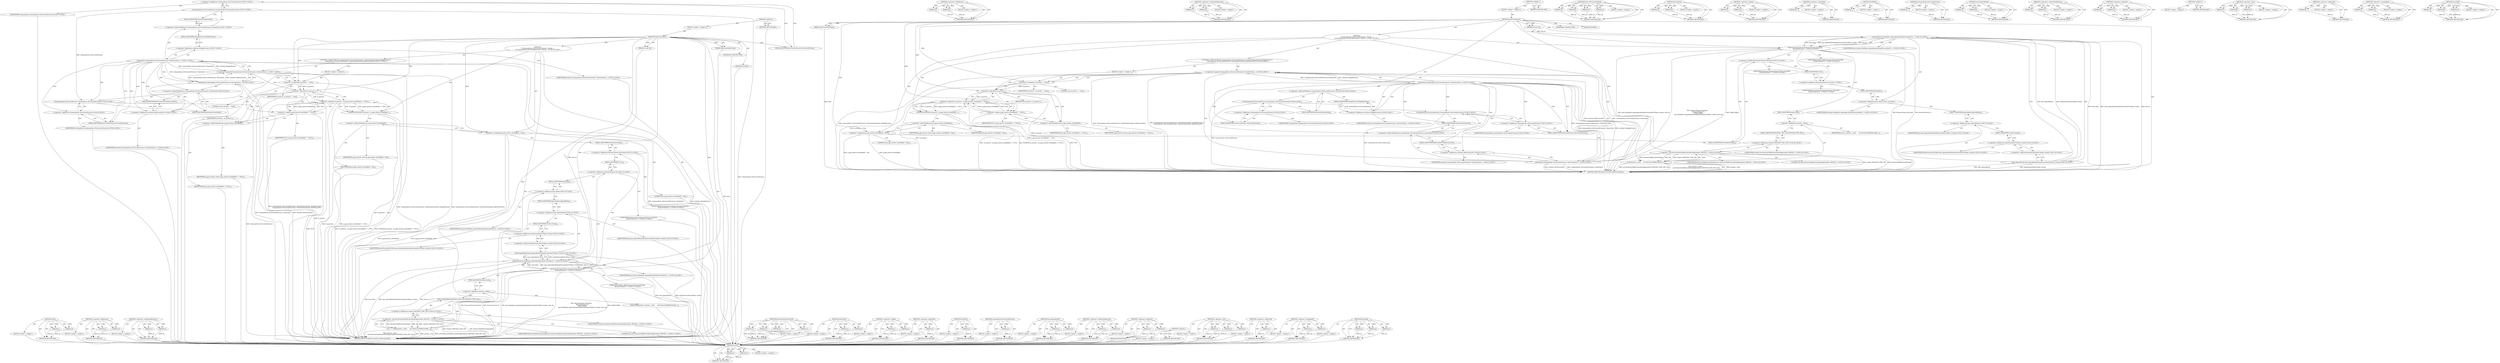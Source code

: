 digraph "base.Bind" {
vulnerable_181 [label=<(METHOD,reset)>];
vulnerable_182 [label=<(PARAM,p1)>];
vulnerable_183 [label=<(PARAM,p2)>];
vulnerable_184 [label=<(BLOCK,&lt;empty&gt;,&lt;empty&gt;)>];
vulnerable_185 [label=<(METHOD_RETURN,ANY)>];
vulnerable_131 [label=<(METHOD,&lt;operator&gt;.fieldAccess)>];
vulnerable_132 [label=<(PARAM,p1)>];
vulnerable_133 [label=<(PARAM,p2)>];
vulnerable_134 [label=<(BLOCK,&lt;empty&gt;,&lt;empty&gt;)>];
vulnerable_135 [label=<(METHOD_RETURN,ANY)>];
vulnerable_154 [label=<(METHOD,&lt;operator&gt;.indirectIndexAccess)>];
vulnerable_155 [label=<(PARAM,p1)>];
vulnerable_156 [label=<(PARAM,p2)>];
vulnerable_157 [label=<(BLOCK,&lt;empty&gt;,&lt;empty&gt;)>];
vulnerable_158 [label=<(METHOD_RETURN,ANY)>];
vulnerable_6 [label=<(METHOD,&lt;global&gt;)<SUB>1</SUB>>];
vulnerable_7 [label=<(BLOCK,&lt;empty&gt;,&lt;empty&gt;)<SUB>1</SUB>>];
vulnerable_8 [label=<(METHOD,GpuProcessHost)<SUB>1</SUB>>];
vulnerable_9 [label=<(PARAM,int host_id)<SUB>1</SUB>>];
vulnerable_10 [label=<(PARAM,GpuProcessKind kind)<SUB>1</SUB>>];
vulnerable_11 [label="<(BLOCK,{
  if (CommandLine::ForCurrentProcess()-&gt;HasSw...,{
  if (CommandLine::ForCurrentProcess()-&gt;HasSw...)<SUB>7</SUB>>"];
vulnerable_12 [label="<(CONTROL_STRUCTURE,IF,if (CommandLine::ForCurrentProcess()-&gt;HasSwitch(switches::kSingleProcess) ||
      CommandLine::ForCurrentProcess()-&gt;HasSwitch(switches::kInProcessGPU)))<SUB>8</SUB>>"];
vulnerable_13 [label="<(&lt;operator&gt;.logicalOr,CommandLine::ForCurrentProcess()-&gt;HasSwitch(swi...)<SUB>8</SUB>>"];
vulnerable_14 [label="<(HasSwitch,CommandLine::ForCurrentProcess()-&gt;HasSwitch(swi...)<SUB>8</SUB>>"];
vulnerable_15 [label="<(&lt;operator&gt;.indirectFieldAccess,CommandLine::ForCurrentProcess()-&gt;HasSwitch)<SUB>8</SUB>>"];
vulnerable_16 [label="<(CommandLine.ForCurrentProcess,CommandLine::ForCurrentProcess())<SUB>8</SUB>>"];
vulnerable_17 [label="<(&lt;operator&gt;.fieldAccess,CommandLine::ForCurrentProcess)<SUB>8</SUB>>"];
vulnerable_18 [label="<(IDENTIFIER,CommandLine,CommandLine::ForCurrentProcess())<SUB>8</SUB>>"];
vulnerable_19 [label=<(FIELD_IDENTIFIER,ForCurrentProcess,ForCurrentProcess)<SUB>8</SUB>>];
vulnerable_20 [label=<(FIELD_IDENTIFIER,HasSwitch,HasSwitch)<SUB>8</SUB>>];
vulnerable_21 [label="<(&lt;operator&gt;.fieldAccess,switches::kSingleProcess)<SUB>8</SUB>>"];
vulnerable_22 [label="<(IDENTIFIER,switches,CommandLine::ForCurrentProcess()-&gt;HasSwitch(swi...)<SUB>8</SUB>>"];
vulnerable_23 [label=<(FIELD_IDENTIFIER,kSingleProcess,kSingleProcess)<SUB>8</SUB>>];
vulnerable_24 [label="<(HasSwitch,CommandLine::ForCurrentProcess()-&gt;HasSwitch(swi...)<SUB>9</SUB>>"];
vulnerable_25 [label="<(&lt;operator&gt;.indirectFieldAccess,CommandLine::ForCurrentProcess()-&gt;HasSwitch)<SUB>9</SUB>>"];
vulnerable_26 [label="<(CommandLine.ForCurrentProcess,CommandLine::ForCurrentProcess())<SUB>9</SUB>>"];
vulnerable_27 [label="<(&lt;operator&gt;.fieldAccess,CommandLine::ForCurrentProcess)<SUB>9</SUB>>"];
vulnerable_28 [label="<(IDENTIFIER,CommandLine,CommandLine::ForCurrentProcess())<SUB>9</SUB>>"];
vulnerable_29 [label=<(FIELD_IDENTIFIER,ForCurrentProcess,ForCurrentProcess)<SUB>9</SUB>>];
vulnerable_30 [label=<(FIELD_IDENTIFIER,HasSwitch,HasSwitch)<SUB>9</SUB>>];
vulnerable_31 [label="<(&lt;operator&gt;.fieldAccess,switches::kInProcessGPU)<SUB>9</SUB>>"];
vulnerable_32 [label="<(IDENTIFIER,switches,CommandLine::ForCurrentProcess()-&gt;HasSwitch(swi...)<SUB>9</SUB>>"];
vulnerable_33 [label=<(FIELD_IDENTIFIER,kInProcessGPU,kInProcessGPU)<SUB>9</SUB>>];
vulnerable_34 [label=<(BLOCK,&lt;empty&gt;,&lt;empty&gt;)<SUB>10</SUB>>];
vulnerable_35 [label=<(&lt;operator&gt;.assignment,in_process_ = true)<SUB>10</SUB>>];
vulnerable_36 [label=<(IDENTIFIER,in_process_,in_process_ = true)<SUB>10</SUB>>];
vulnerable_37 [label=<(LITERAL,true,in_process_ = true)<SUB>10</SUB>>];
vulnerable_38 [label=<(DCHECK,DCHECK(!in_process_ || g_gpu_process_hosts[kind...)<SUB>12</SUB>>];
vulnerable_39 [label=<(&lt;operator&gt;.logicalOr,!in_process_ || g_gpu_process_hosts[kind] == NULL)<SUB>12</SUB>>];
vulnerable_40 [label=<(&lt;operator&gt;.logicalNot,!in_process_)<SUB>12</SUB>>];
vulnerable_41 [label=<(IDENTIFIER,in_process_,!in_process_)<SUB>12</SUB>>];
vulnerable_42 [label=<(&lt;operator&gt;.equals,g_gpu_process_hosts[kind] == NULL)<SUB>12</SUB>>];
vulnerable_43 [label=<(&lt;operator&gt;.indirectIndexAccess,g_gpu_process_hosts[kind])<SUB>12</SUB>>];
vulnerable_44 [label=<(IDENTIFIER,g_gpu_process_hosts,g_gpu_process_hosts[kind] == NULL)<SUB>12</SUB>>];
vulnerable_45 [label=<(IDENTIFIER,kind,g_gpu_process_hosts[kind] == NULL)<SUB>12</SUB>>];
vulnerable_46 [label=<(IDENTIFIER,NULL,g_gpu_process_hosts[kind] == NULL)<SUB>12</SUB>>];
vulnerable_47 [label=<(&lt;operator&gt;.assignment,g_gpu_process_hosts[kind] = this)<SUB>14</SUB>>];
vulnerable_48 [label=<(&lt;operator&gt;.indirectIndexAccess,g_gpu_process_hosts[kind])<SUB>14</SUB>>];
vulnerable_49 [label=<(IDENTIFIER,g_gpu_process_hosts,g_gpu_process_hosts[kind] = this)<SUB>14</SUB>>];
vulnerable_50 [label=<(IDENTIFIER,kind,g_gpu_process_hosts[kind] = this)<SUB>14</SUB>>];
vulnerable_51 [label=<(LITERAL,this,g_gpu_process_hosts[kind] = this)<SUB>14</SUB>>];
vulnerable_52 [label="<(BrowserThread.PostTask,BrowserThread::PostTask(
      BrowserThread::U...)<SUB>16</SUB>>"];
vulnerable_53 [label="<(&lt;operator&gt;.fieldAccess,BrowserThread::PostTask)<SUB>16</SUB>>"];
vulnerable_54 [label="<(IDENTIFIER,BrowserThread,BrowserThread::PostTask(
      BrowserThread::U...)<SUB>16</SUB>>"];
vulnerable_55 [label=<(FIELD_IDENTIFIER,PostTask,PostTask)<SUB>16</SUB>>];
vulnerable_56 [label="<(&lt;operator&gt;.fieldAccess,BrowserThread::UI)<SUB>17</SUB>>"];
vulnerable_57 [label="<(IDENTIFIER,BrowserThread,BrowserThread::PostTask(
      BrowserThread::U...)<SUB>17</SUB>>"];
vulnerable_58 [label=<(FIELD_IDENTIFIER,UI,UI)<SUB>17</SUB>>];
vulnerable_59 [label="<(IDENTIFIER,FROM_HERE,BrowserThread::PostTask(
      BrowserThread::U...)<SUB>18</SUB>>"];
vulnerable_60 [label="<(base.Bind,base::Bind(base::IgnoreResult(&amp;GpuProcessHostUI...)<SUB>19</SUB>>"];
vulnerable_61 [label="<(&lt;operator&gt;.fieldAccess,base::Bind)<SUB>19</SUB>>"];
vulnerable_62 [label="<(IDENTIFIER,base,base::Bind(base::IgnoreResult(&amp;GpuProcessHostUI...)<SUB>19</SUB>>"];
vulnerable_63 [label=<(FIELD_IDENTIFIER,Bind,Bind)<SUB>19</SUB>>];
vulnerable_64 [label="<(base.IgnoreResult,base::IgnoreResult(&amp;GpuProcessHostUIShim::Create))<SUB>19</SUB>>"];
vulnerable_65 [label="<(&lt;operator&gt;.fieldAccess,base::IgnoreResult)<SUB>19</SUB>>"];
vulnerable_66 [label="<(IDENTIFIER,base,base::IgnoreResult(&amp;GpuProcessHostUIShim::Create))<SUB>19</SUB>>"];
vulnerable_67 [label=<(FIELD_IDENTIFIER,IgnoreResult,IgnoreResult)<SUB>19</SUB>>];
vulnerable_68 [label="<(&lt;operator&gt;.addressOf,&amp;GpuProcessHostUIShim::Create)<SUB>19</SUB>>"];
vulnerable_69 [label="<(&lt;operator&gt;.fieldAccess,GpuProcessHostUIShim::Create)<SUB>19</SUB>>"];
vulnerable_70 [label="<(IDENTIFIER,GpuProcessHostUIShim,base::IgnoreResult(&amp;GpuProcessHostUIShim::Create))<SUB>19</SUB>>"];
vulnerable_71 [label=<(FIELD_IDENTIFIER,Create,Create)<SUB>19</SUB>>];
vulnerable_72 [label="<(IDENTIFIER,host_id,base::Bind(base::IgnoreResult(&amp;GpuProcessHostUI...)<SUB>19</SUB>>"];
vulnerable_73 [label=<(reset,process_.reset(
      new BrowserChildProcessHo...)<SUB>21</SUB>>];
vulnerable_74 [label=<(&lt;operator&gt;.fieldAccess,process_.reset)<SUB>21</SUB>>];
vulnerable_75 [label=<(IDENTIFIER,process_,process_.reset(
      new BrowserChildProcessHo...)<SUB>21</SUB>>];
vulnerable_76 [label=<(FIELD_IDENTIFIER,reset,reset)<SUB>21</SUB>>];
vulnerable_77 [label="<(&lt;operator&gt;.new,new BrowserChildProcessHostImpl(content::PROCES...)<SUB>22</SUB>>"];
vulnerable_78 [label="<(IDENTIFIER,BrowserChildProcessHostImpl,new BrowserChildProcessHostImpl(content::PROCES...)<SUB>22</SUB>>"];
vulnerable_79 [label="<(&lt;operator&gt;.fieldAccess,content::PROCESS_TYPE_GPU)<SUB>22</SUB>>"];
vulnerable_80 [label="<(IDENTIFIER,content,new BrowserChildProcessHostImpl(content::PROCES...)<SUB>22</SUB>>"];
vulnerable_81 [label=<(FIELD_IDENTIFIER,PROCESS_TYPE_GPU,PROCESS_TYPE_GPU)<SUB>22</SUB>>];
vulnerable_82 [label="<(LITERAL,this,new BrowserChildProcessHostImpl(content::PROCES...)<SUB>22</SUB>>"];
vulnerable_83 [label=<(MODIFIER,CONSTRUCTOR)>];
vulnerable_84 [label=<(MODIFIER,PUBLIC)>];
vulnerable_85 [label=<(METHOD_RETURN,GpuProcessHost.GpuProcessHost)<SUB>1</SUB>>];
vulnerable_87 [label=<(METHOD_RETURN,ANY)<SUB>1</SUB>>];
vulnerable_159 [label=<(METHOD,BrowserThread.PostTask)>];
vulnerable_160 [label=<(PARAM,p1)>];
vulnerable_161 [label=<(PARAM,p2)>];
vulnerable_162 [label=<(PARAM,p3)>];
vulnerable_163 [label=<(PARAM,p4)>];
vulnerable_164 [label=<(BLOCK,&lt;empty&gt;,&lt;empty&gt;)>];
vulnerable_165 [label=<(METHOD_RETURN,ANY)>];
vulnerable_117 [label=<(METHOD,HasSwitch)>];
vulnerable_118 [label=<(PARAM,p1)>];
vulnerable_119 [label=<(PARAM,p2)>];
vulnerable_120 [label=<(BLOCK,&lt;empty&gt;,&lt;empty&gt;)>];
vulnerable_121 [label=<(METHOD_RETURN,ANY)>];
vulnerable_149 [label=<(METHOD,&lt;operator&gt;.equals)>];
vulnerable_150 [label=<(PARAM,p1)>];
vulnerable_151 [label=<(PARAM,p2)>];
vulnerable_152 [label=<(BLOCK,&lt;empty&gt;,&lt;empty&gt;)>];
vulnerable_153 [label=<(METHOD_RETURN,ANY)>];
vulnerable_145 [label=<(METHOD,&lt;operator&gt;.logicalNot)>];
vulnerable_146 [label=<(PARAM,p1)>];
vulnerable_147 [label=<(BLOCK,&lt;empty&gt;,&lt;empty&gt;)>];
vulnerable_148 [label=<(METHOD_RETURN,ANY)>];
vulnerable_141 [label=<(METHOD,DCHECK)>];
vulnerable_142 [label=<(PARAM,p1)>];
vulnerable_143 [label=<(BLOCK,&lt;empty&gt;,&lt;empty&gt;)>];
vulnerable_144 [label=<(METHOD_RETURN,ANY)>];
vulnerable_127 [label=<(METHOD,CommandLine.ForCurrentProcess)>];
vulnerable_128 [label=<(PARAM,p1)>];
vulnerable_129 [label=<(BLOCK,&lt;empty&gt;,&lt;empty&gt;)>];
vulnerable_130 [label=<(METHOD_RETURN,ANY)>];
vulnerable_172 [label=<(METHOD,base.IgnoreResult)>];
vulnerable_173 [label=<(PARAM,p1)>];
vulnerable_174 [label=<(PARAM,p2)>];
vulnerable_175 [label=<(BLOCK,&lt;empty&gt;,&lt;empty&gt;)>];
vulnerable_176 [label=<(METHOD_RETURN,ANY)>];
vulnerable_122 [label=<(METHOD,&lt;operator&gt;.indirectFieldAccess)>];
vulnerable_123 [label=<(PARAM,p1)>];
vulnerable_124 [label=<(PARAM,p2)>];
vulnerable_125 [label=<(BLOCK,&lt;empty&gt;,&lt;empty&gt;)>];
vulnerable_126 [label=<(METHOD_RETURN,ANY)>];
vulnerable_112 [label=<(METHOD,&lt;operator&gt;.logicalOr)>];
vulnerable_113 [label=<(PARAM,p1)>];
vulnerable_114 [label=<(PARAM,p2)>];
vulnerable_115 [label=<(BLOCK,&lt;empty&gt;,&lt;empty&gt;)>];
vulnerable_116 [label=<(METHOD_RETURN,ANY)>];
vulnerable_106 [label=<(METHOD,&lt;global&gt;)<SUB>1</SUB>>];
vulnerable_107 [label=<(BLOCK,&lt;empty&gt;,&lt;empty&gt;)>];
vulnerable_108 [label=<(METHOD_RETURN,ANY)>];
vulnerable_186 [label=<(METHOD,&lt;operator&gt;.new)>];
vulnerable_187 [label=<(PARAM,p1)>];
vulnerable_188 [label=<(PARAM,p2)>];
vulnerable_189 [label=<(PARAM,p3)>];
vulnerable_190 [label=<(BLOCK,&lt;empty&gt;,&lt;empty&gt;)>];
vulnerable_191 [label=<(METHOD_RETURN,ANY)>];
vulnerable_177 [label=<(METHOD,&lt;operator&gt;.addressOf)>];
vulnerable_178 [label=<(PARAM,p1)>];
vulnerable_179 [label=<(BLOCK,&lt;empty&gt;,&lt;empty&gt;)>];
vulnerable_180 [label=<(METHOD_RETURN,ANY)>];
vulnerable_136 [label=<(METHOD,&lt;operator&gt;.assignment)>];
vulnerable_137 [label=<(PARAM,p1)>];
vulnerable_138 [label=<(PARAM,p2)>];
vulnerable_139 [label=<(BLOCK,&lt;empty&gt;,&lt;empty&gt;)>];
vulnerable_140 [label=<(METHOD_RETURN,ANY)>];
vulnerable_166 [label=<(METHOD,base.Bind)>];
vulnerable_167 [label=<(PARAM,p1)>];
vulnerable_168 [label=<(PARAM,p2)>];
vulnerable_169 [label=<(PARAM,p3)>];
vulnerable_170 [label=<(BLOCK,&lt;empty&gt;,&lt;empty&gt;)>];
vulnerable_171 [label=<(METHOD_RETURN,ANY)>];
fixed_181 [label=<(METHOD,reset)>];
fixed_182 [label=<(PARAM,p1)>];
fixed_183 [label=<(PARAM,p2)>];
fixed_184 [label=<(BLOCK,&lt;empty&gt;,&lt;empty&gt;)>];
fixed_185 [label=<(METHOD_RETURN,ANY)>];
fixed_131 [label=<(METHOD,&lt;operator&gt;.fieldAccess)>];
fixed_132 [label=<(PARAM,p1)>];
fixed_133 [label=<(PARAM,p2)>];
fixed_134 [label=<(BLOCK,&lt;empty&gt;,&lt;empty&gt;)>];
fixed_135 [label=<(METHOD_RETURN,ANY)>];
fixed_154 [label=<(METHOD,&lt;operator&gt;.indirectIndexAccess)>];
fixed_155 [label=<(PARAM,p1)>];
fixed_156 [label=<(PARAM,p2)>];
fixed_157 [label=<(BLOCK,&lt;empty&gt;,&lt;empty&gt;)>];
fixed_158 [label=<(METHOD_RETURN,ANY)>];
fixed_6 [label=<(METHOD,&lt;global&gt;)<SUB>1</SUB>>];
fixed_7 [label=<(BLOCK,&lt;empty&gt;,&lt;empty&gt;)<SUB>1</SUB>>];
fixed_8 [label=<(METHOD,GpuProcessHost)<SUB>1</SUB>>];
fixed_9 [label=<(PARAM,int host_id)<SUB>1</SUB>>];
fixed_10 [label=<(PARAM,GpuProcessKind kind)<SUB>1</SUB>>];
fixed_11 [label="<(BLOCK,{
  if (CommandLine::ForCurrentProcess()-&gt;HasSw...,{
  if (CommandLine::ForCurrentProcess()-&gt;HasSw...)<SUB>6</SUB>>"];
fixed_12 [label="<(CONTROL_STRUCTURE,IF,if (CommandLine::ForCurrentProcess()-&gt;HasSwitch(switches::kSingleProcess) ||
      CommandLine::ForCurrentProcess()-&gt;HasSwitch(switches::kInProcessGPU)))<SUB>7</SUB>>"];
fixed_13 [label="<(&lt;operator&gt;.logicalOr,CommandLine::ForCurrentProcess()-&gt;HasSwitch(swi...)<SUB>7</SUB>>"];
fixed_14 [label="<(HasSwitch,CommandLine::ForCurrentProcess()-&gt;HasSwitch(swi...)<SUB>7</SUB>>"];
fixed_15 [label="<(&lt;operator&gt;.indirectFieldAccess,CommandLine::ForCurrentProcess()-&gt;HasSwitch)<SUB>7</SUB>>"];
fixed_16 [label="<(CommandLine.ForCurrentProcess,CommandLine::ForCurrentProcess())<SUB>7</SUB>>"];
fixed_17 [label="<(&lt;operator&gt;.fieldAccess,CommandLine::ForCurrentProcess)<SUB>7</SUB>>"];
fixed_18 [label="<(IDENTIFIER,CommandLine,CommandLine::ForCurrentProcess())<SUB>7</SUB>>"];
fixed_19 [label=<(FIELD_IDENTIFIER,ForCurrentProcess,ForCurrentProcess)<SUB>7</SUB>>];
fixed_20 [label=<(FIELD_IDENTIFIER,HasSwitch,HasSwitch)<SUB>7</SUB>>];
fixed_21 [label="<(&lt;operator&gt;.fieldAccess,switches::kSingleProcess)<SUB>7</SUB>>"];
fixed_22 [label="<(IDENTIFIER,switches,CommandLine::ForCurrentProcess()-&gt;HasSwitch(swi...)<SUB>7</SUB>>"];
fixed_23 [label=<(FIELD_IDENTIFIER,kSingleProcess,kSingleProcess)<SUB>7</SUB>>];
fixed_24 [label="<(HasSwitch,CommandLine::ForCurrentProcess()-&gt;HasSwitch(swi...)<SUB>8</SUB>>"];
fixed_25 [label="<(&lt;operator&gt;.indirectFieldAccess,CommandLine::ForCurrentProcess()-&gt;HasSwitch)<SUB>8</SUB>>"];
fixed_26 [label="<(CommandLine.ForCurrentProcess,CommandLine::ForCurrentProcess())<SUB>8</SUB>>"];
fixed_27 [label="<(&lt;operator&gt;.fieldAccess,CommandLine::ForCurrentProcess)<SUB>8</SUB>>"];
fixed_28 [label="<(IDENTIFIER,CommandLine,CommandLine::ForCurrentProcess())<SUB>8</SUB>>"];
fixed_29 [label=<(FIELD_IDENTIFIER,ForCurrentProcess,ForCurrentProcess)<SUB>8</SUB>>];
fixed_30 [label=<(FIELD_IDENTIFIER,HasSwitch,HasSwitch)<SUB>8</SUB>>];
fixed_31 [label="<(&lt;operator&gt;.fieldAccess,switches::kInProcessGPU)<SUB>8</SUB>>"];
fixed_32 [label="<(IDENTIFIER,switches,CommandLine::ForCurrentProcess()-&gt;HasSwitch(swi...)<SUB>8</SUB>>"];
fixed_33 [label=<(FIELD_IDENTIFIER,kInProcessGPU,kInProcessGPU)<SUB>8</SUB>>];
fixed_34 [label=<(BLOCK,&lt;empty&gt;,&lt;empty&gt;)<SUB>9</SUB>>];
fixed_35 [label=<(&lt;operator&gt;.assignment,in_process_ = true)<SUB>9</SUB>>];
fixed_36 [label=<(IDENTIFIER,in_process_,in_process_ = true)<SUB>9</SUB>>];
fixed_37 [label=<(LITERAL,true,in_process_ = true)<SUB>9</SUB>>];
fixed_38 [label=<(DCHECK,DCHECK(!in_process_ || g_gpu_process_hosts[kind...)<SUB>11</SUB>>];
fixed_39 [label=<(&lt;operator&gt;.logicalOr,!in_process_ || g_gpu_process_hosts[kind] == NULL)<SUB>11</SUB>>];
fixed_40 [label=<(&lt;operator&gt;.logicalNot,!in_process_)<SUB>11</SUB>>];
fixed_41 [label=<(IDENTIFIER,in_process_,!in_process_)<SUB>11</SUB>>];
fixed_42 [label=<(&lt;operator&gt;.equals,g_gpu_process_hosts[kind] == NULL)<SUB>11</SUB>>];
fixed_43 [label=<(&lt;operator&gt;.indirectIndexAccess,g_gpu_process_hosts[kind])<SUB>11</SUB>>];
fixed_44 [label=<(IDENTIFIER,g_gpu_process_hosts,g_gpu_process_hosts[kind] == NULL)<SUB>11</SUB>>];
fixed_45 [label=<(IDENTIFIER,kind,g_gpu_process_hosts[kind] == NULL)<SUB>11</SUB>>];
fixed_46 [label=<(IDENTIFIER,NULL,g_gpu_process_hosts[kind] == NULL)<SUB>11</SUB>>];
fixed_47 [label=<(&lt;operator&gt;.assignment,g_gpu_process_hosts[kind] = this)<SUB>13</SUB>>];
fixed_48 [label=<(&lt;operator&gt;.indirectIndexAccess,g_gpu_process_hosts[kind])<SUB>13</SUB>>];
fixed_49 [label=<(IDENTIFIER,g_gpu_process_hosts,g_gpu_process_hosts[kind] = this)<SUB>13</SUB>>];
fixed_50 [label=<(IDENTIFIER,kind,g_gpu_process_hosts[kind] = this)<SUB>13</SUB>>];
fixed_51 [label=<(LITERAL,this,g_gpu_process_hosts[kind] = this)<SUB>13</SUB>>];
fixed_52 [label="<(BrowserThread.PostTask,BrowserThread::PostTask(
      BrowserThread::U...)<SUB>15</SUB>>"];
fixed_53 [label="<(&lt;operator&gt;.fieldAccess,BrowserThread::PostTask)<SUB>15</SUB>>"];
fixed_54 [label="<(IDENTIFIER,BrowserThread,BrowserThread::PostTask(
      BrowserThread::U...)<SUB>15</SUB>>"];
fixed_55 [label=<(FIELD_IDENTIFIER,PostTask,PostTask)<SUB>15</SUB>>];
fixed_56 [label="<(&lt;operator&gt;.fieldAccess,BrowserThread::UI)<SUB>16</SUB>>"];
fixed_57 [label="<(IDENTIFIER,BrowserThread,BrowserThread::PostTask(
      BrowserThread::U...)<SUB>16</SUB>>"];
fixed_58 [label=<(FIELD_IDENTIFIER,UI,UI)<SUB>16</SUB>>];
fixed_59 [label="<(IDENTIFIER,FROM_HERE,BrowserThread::PostTask(
      BrowserThread::U...)<SUB>17</SUB>>"];
fixed_60 [label="<(base.Bind,base::Bind(base::IgnoreResult(&amp;GpuProcessHostUI...)<SUB>18</SUB>>"];
fixed_61 [label="<(&lt;operator&gt;.fieldAccess,base::Bind)<SUB>18</SUB>>"];
fixed_62 [label="<(IDENTIFIER,base,base::Bind(base::IgnoreResult(&amp;GpuProcessHostUI...)<SUB>18</SUB>>"];
fixed_63 [label=<(FIELD_IDENTIFIER,Bind,Bind)<SUB>18</SUB>>];
fixed_64 [label="<(base.IgnoreResult,base::IgnoreResult(&amp;GpuProcessHostUIShim::Create))<SUB>18</SUB>>"];
fixed_65 [label="<(&lt;operator&gt;.fieldAccess,base::IgnoreResult)<SUB>18</SUB>>"];
fixed_66 [label="<(IDENTIFIER,base,base::IgnoreResult(&amp;GpuProcessHostUIShim::Create))<SUB>18</SUB>>"];
fixed_67 [label=<(FIELD_IDENTIFIER,IgnoreResult,IgnoreResult)<SUB>18</SUB>>];
fixed_68 [label="<(&lt;operator&gt;.addressOf,&amp;GpuProcessHostUIShim::Create)<SUB>18</SUB>>"];
fixed_69 [label="<(&lt;operator&gt;.fieldAccess,GpuProcessHostUIShim::Create)<SUB>18</SUB>>"];
fixed_70 [label="<(IDENTIFIER,GpuProcessHostUIShim,base::IgnoreResult(&amp;GpuProcessHostUIShim::Create))<SUB>18</SUB>>"];
fixed_71 [label=<(FIELD_IDENTIFIER,Create,Create)<SUB>18</SUB>>];
fixed_72 [label="<(IDENTIFIER,host_id,base::Bind(base::IgnoreResult(&amp;GpuProcessHostUI...)<SUB>18</SUB>>"];
fixed_73 [label=<(reset,process_.reset(
      new BrowserChildProcessHo...)<SUB>20</SUB>>];
fixed_74 [label=<(&lt;operator&gt;.fieldAccess,process_.reset)<SUB>20</SUB>>];
fixed_75 [label=<(IDENTIFIER,process_,process_.reset(
      new BrowserChildProcessHo...)<SUB>20</SUB>>];
fixed_76 [label=<(FIELD_IDENTIFIER,reset,reset)<SUB>20</SUB>>];
fixed_77 [label="<(&lt;operator&gt;.new,new BrowserChildProcessHostImpl(content::PROCES...)<SUB>21</SUB>>"];
fixed_78 [label="<(IDENTIFIER,BrowserChildProcessHostImpl,new BrowserChildProcessHostImpl(content::PROCES...)<SUB>21</SUB>>"];
fixed_79 [label="<(&lt;operator&gt;.fieldAccess,content::PROCESS_TYPE_GPU)<SUB>21</SUB>>"];
fixed_80 [label="<(IDENTIFIER,content,new BrowserChildProcessHostImpl(content::PROCES...)<SUB>21</SUB>>"];
fixed_81 [label=<(FIELD_IDENTIFIER,PROCESS_TYPE_GPU,PROCESS_TYPE_GPU)<SUB>21</SUB>>];
fixed_82 [label="<(LITERAL,this,new BrowserChildProcessHostImpl(content::PROCES...)<SUB>21</SUB>>"];
fixed_83 [label=<(MODIFIER,CONSTRUCTOR)>];
fixed_84 [label=<(MODIFIER,PUBLIC)>];
fixed_85 [label=<(METHOD_RETURN,GpuProcessHost.GpuProcessHost)<SUB>1</SUB>>];
fixed_87 [label=<(METHOD_RETURN,ANY)<SUB>1</SUB>>];
fixed_159 [label=<(METHOD,BrowserThread.PostTask)>];
fixed_160 [label=<(PARAM,p1)>];
fixed_161 [label=<(PARAM,p2)>];
fixed_162 [label=<(PARAM,p3)>];
fixed_163 [label=<(PARAM,p4)>];
fixed_164 [label=<(BLOCK,&lt;empty&gt;,&lt;empty&gt;)>];
fixed_165 [label=<(METHOD_RETURN,ANY)>];
fixed_117 [label=<(METHOD,HasSwitch)>];
fixed_118 [label=<(PARAM,p1)>];
fixed_119 [label=<(PARAM,p2)>];
fixed_120 [label=<(BLOCK,&lt;empty&gt;,&lt;empty&gt;)>];
fixed_121 [label=<(METHOD_RETURN,ANY)>];
fixed_149 [label=<(METHOD,&lt;operator&gt;.equals)>];
fixed_150 [label=<(PARAM,p1)>];
fixed_151 [label=<(PARAM,p2)>];
fixed_152 [label=<(BLOCK,&lt;empty&gt;,&lt;empty&gt;)>];
fixed_153 [label=<(METHOD_RETURN,ANY)>];
fixed_145 [label=<(METHOD,&lt;operator&gt;.logicalNot)>];
fixed_146 [label=<(PARAM,p1)>];
fixed_147 [label=<(BLOCK,&lt;empty&gt;,&lt;empty&gt;)>];
fixed_148 [label=<(METHOD_RETURN,ANY)>];
fixed_141 [label=<(METHOD,DCHECK)>];
fixed_142 [label=<(PARAM,p1)>];
fixed_143 [label=<(BLOCK,&lt;empty&gt;,&lt;empty&gt;)>];
fixed_144 [label=<(METHOD_RETURN,ANY)>];
fixed_127 [label=<(METHOD,CommandLine.ForCurrentProcess)>];
fixed_128 [label=<(PARAM,p1)>];
fixed_129 [label=<(BLOCK,&lt;empty&gt;,&lt;empty&gt;)>];
fixed_130 [label=<(METHOD_RETURN,ANY)>];
fixed_172 [label=<(METHOD,base.IgnoreResult)>];
fixed_173 [label=<(PARAM,p1)>];
fixed_174 [label=<(PARAM,p2)>];
fixed_175 [label=<(BLOCK,&lt;empty&gt;,&lt;empty&gt;)>];
fixed_176 [label=<(METHOD_RETURN,ANY)>];
fixed_122 [label=<(METHOD,&lt;operator&gt;.indirectFieldAccess)>];
fixed_123 [label=<(PARAM,p1)>];
fixed_124 [label=<(PARAM,p2)>];
fixed_125 [label=<(BLOCK,&lt;empty&gt;,&lt;empty&gt;)>];
fixed_126 [label=<(METHOD_RETURN,ANY)>];
fixed_112 [label=<(METHOD,&lt;operator&gt;.logicalOr)>];
fixed_113 [label=<(PARAM,p1)>];
fixed_114 [label=<(PARAM,p2)>];
fixed_115 [label=<(BLOCK,&lt;empty&gt;,&lt;empty&gt;)>];
fixed_116 [label=<(METHOD_RETURN,ANY)>];
fixed_106 [label=<(METHOD,&lt;global&gt;)<SUB>1</SUB>>];
fixed_107 [label=<(BLOCK,&lt;empty&gt;,&lt;empty&gt;)>];
fixed_108 [label=<(METHOD_RETURN,ANY)>];
fixed_186 [label=<(METHOD,&lt;operator&gt;.new)>];
fixed_187 [label=<(PARAM,p1)>];
fixed_188 [label=<(PARAM,p2)>];
fixed_189 [label=<(PARAM,p3)>];
fixed_190 [label=<(BLOCK,&lt;empty&gt;,&lt;empty&gt;)>];
fixed_191 [label=<(METHOD_RETURN,ANY)>];
fixed_177 [label=<(METHOD,&lt;operator&gt;.addressOf)>];
fixed_178 [label=<(PARAM,p1)>];
fixed_179 [label=<(BLOCK,&lt;empty&gt;,&lt;empty&gt;)>];
fixed_180 [label=<(METHOD_RETURN,ANY)>];
fixed_136 [label=<(METHOD,&lt;operator&gt;.assignment)>];
fixed_137 [label=<(PARAM,p1)>];
fixed_138 [label=<(PARAM,p2)>];
fixed_139 [label=<(BLOCK,&lt;empty&gt;,&lt;empty&gt;)>];
fixed_140 [label=<(METHOD_RETURN,ANY)>];
fixed_166 [label=<(METHOD,base.Bind)>];
fixed_167 [label=<(PARAM,p1)>];
fixed_168 [label=<(PARAM,p2)>];
fixed_169 [label=<(PARAM,p3)>];
fixed_170 [label=<(BLOCK,&lt;empty&gt;,&lt;empty&gt;)>];
fixed_171 [label=<(METHOD_RETURN,ANY)>];
vulnerable_181 -> vulnerable_182  [key=0, label="AST: "];
vulnerable_181 -> vulnerable_182  [key=1, label="DDG: "];
vulnerable_181 -> vulnerable_184  [key=0, label="AST: "];
vulnerable_181 -> vulnerable_183  [key=0, label="AST: "];
vulnerable_181 -> vulnerable_183  [key=1, label="DDG: "];
vulnerable_181 -> vulnerable_185  [key=0, label="AST: "];
vulnerable_181 -> vulnerable_185  [key=1, label="CFG: "];
vulnerable_182 -> vulnerable_185  [key=0, label="DDG: p1"];
vulnerable_183 -> vulnerable_185  [key=0, label="DDG: p2"];
vulnerable_131 -> vulnerable_132  [key=0, label="AST: "];
vulnerable_131 -> vulnerable_132  [key=1, label="DDG: "];
vulnerable_131 -> vulnerable_134  [key=0, label="AST: "];
vulnerable_131 -> vulnerable_133  [key=0, label="AST: "];
vulnerable_131 -> vulnerable_133  [key=1, label="DDG: "];
vulnerable_131 -> vulnerable_135  [key=0, label="AST: "];
vulnerable_131 -> vulnerable_135  [key=1, label="CFG: "];
vulnerable_132 -> vulnerable_135  [key=0, label="DDG: p1"];
vulnerable_133 -> vulnerable_135  [key=0, label="DDG: p2"];
vulnerable_154 -> vulnerable_155  [key=0, label="AST: "];
vulnerable_154 -> vulnerable_155  [key=1, label="DDG: "];
vulnerable_154 -> vulnerable_157  [key=0, label="AST: "];
vulnerable_154 -> vulnerable_156  [key=0, label="AST: "];
vulnerable_154 -> vulnerable_156  [key=1, label="DDG: "];
vulnerable_154 -> vulnerable_158  [key=0, label="AST: "];
vulnerable_154 -> vulnerable_158  [key=1, label="CFG: "];
vulnerable_155 -> vulnerable_158  [key=0, label="DDG: p1"];
vulnerable_156 -> vulnerable_158  [key=0, label="DDG: p2"];
vulnerable_6 -> vulnerable_7  [key=0, label="AST: "];
vulnerable_6 -> vulnerable_87  [key=0, label="AST: "];
vulnerable_6 -> vulnerable_87  [key=1, label="CFG: "];
vulnerable_7 -> vulnerable_8  [key=0, label="AST: "];
vulnerable_8 -> vulnerable_9  [key=0, label="AST: "];
vulnerable_8 -> vulnerable_9  [key=1, label="DDG: "];
vulnerable_8 -> vulnerable_10  [key=0, label="AST: "];
vulnerable_8 -> vulnerable_10  [key=1, label="DDG: "];
vulnerable_8 -> vulnerable_11  [key=0, label="AST: "];
vulnerable_8 -> vulnerable_83  [key=0, label="AST: "];
vulnerable_8 -> vulnerable_84  [key=0, label="AST: "];
vulnerable_8 -> vulnerable_85  [key=0, label="AST: "];
vulnerable_8 -> vulnerable_19  [key=0, label="CFG: "];
vulnerable_8 -> vulnerable_47  [key=0, label="DDG: "];
vulnerable_8 -> vulnerable_52  [key=0, label="DDG: "];
vulnerable_8 -> vulnerable_35  [key=0, label="DDG: "];
vulnerable_8 -> vulnerable_60  [key=0, label="DDG: "];
vulnerable_8 -> vulnerable_77  [key=0, label="DDG: "];
vulnerable_8 -> vulnerable_40  [key=0, label="DDG: "];
vulnerable_8 -> vulnerable_42  [key=0, label="DDG: "];
vulnerable_9 -> vulnerable_60  [key=0, label="DDG: host_id"];
vulnerable_10 -> vulnerable_85  [key=0, label="DDG: kind"];
vulnerable_11 -> vulnerable_12  [key=0, label="AST: "];
vulnerable_11 -> vulnerable_38  [key=0, label="AST: "];
vulnerable_11 -> vulnerable_47  [key=0, label="AST: "];
vulnerable_11 -> vulnerable_52  [key=0, label="AST: "];
vulnerable_11 -> vulnerable_73  [key=0, label="AST: "];
vulnerable_12 -> vulnerable_13  [key=0, label="AST: "];
vulnerable_12 -> vulnerable_34  [key=0, label="AST: "];
vulnerable_13 -> vulnerable_14  [key=0, label="AST: "];
vulnerable_13 -> vulnerable_24  [key=0, label="AST: "];
vulnerable_13 -> vulnerable_35  [key=0, label="CFG: "];
vulnerable_13 -> vulnerable_35  [key=1, label="CDG: "];
vulnerable_13 -> vulnerable_40  [key=0, label="CFG: "];
vulnerable_13 -> vulnerable_85  [key=0, label="DDG: CommandLine::ForCurrentProcess()-&gt;HasSwitch(switches::kSingleProcess)"];
vulnerable_13 -> vulnerable_85  [key=1, label="DDG: CommandLine::ForCurrentProcess()-&gt;HasSwitch(switches::kInProcessGPU)"];
vulnerable_13 -> vulnerable_85  [key=2, label="DDG: CommandLine::ForCurrentProcess()-&gt;HasSwitch(switches::kSingleProcess) ||
      CommandLine::ForCurrentProcess()-&gt;HasSwitch(switches::kInProcessGPU)"];
vulnerable_14 -> vulnerable_15  [key=0, label="AST: "];
vulnerable_14 -> vulnerable_21  [key=0, label="AST: "];
vulnerable_14 -> vulnerable_13  [key=0, label="CFG: "];
vulnerable_14 -> vulnerable_13  [key=1, label="DDG: CommandLine::ForCurrentProcess()-&gt;HasSwitch"];
vulnerable_14 -> vulnerable_13  [key=2, label="DDG: switches::kSingleProcess"];
vulnerable_14 -> vulnerable_29  [key=0, label="CFG: "];
vulnerable_14 -> vulnerable_29  [key=1, label="CDG: "];
vulnerable_14 -> vulnerable_85  [key=0, label="DDG: CommandLine::ForCurrentProcess()-&gt;HasSwitch"];
vulnerable_14 -> vulnerable_85  [key=1, label="DDG: switches::kSingleProcess"];
vulnerable_14 -> vulnerable_24  [key=0, label="DDG: CommandLine::ForCurrentProcess()-&gt;HasSwitch"];
vulnerable_14 -> vulnerable_24  [key=1, label="CDG: "];
vulnerable_14 -> vulnerable_30  [key=0, label="CDG: "];
vulnerable_14 -> vulnerable_33  [key=0, label="CDG: "];
vulnerable_14 -> vulnerable_26  [key=0, label="CDG: "];
vulnerable_14 -> vulnerable_25  [key=0, label="CDG: "];
vulnerable_14 -> vulnerable_27  [key=0, label="CDG: "];
vulnerable_14 -> vulnerable_31  [key=0, label="CDG: "];
vulnerable_15 -> vulnerable_16  [key=0, label="AST: "];
vulnerable_15 -> vulnerable_20  [key=0, label="AST: "];
vulnerable_15 -> vulnerable_23  [key=0, label="CFG: "];
vulnerable_16 -> vulnerable_17  [key=0, label="AST: "];
vulnerable_16 -> vulnerable_20  [key=0, label="CFG: "];
vulnerable_16 -> vulnerable_85  [key=0, label="DDG: CommandLine::ForCurrentProcess"];
vulnerable_16 -> vulnerable_26  [key=0, label="DDG: CommandLine::ForCurrentProcess"];
vulnerable_17 -> vulnerable_18  [key=0, label="AST: "];
vulnerable_17 -> vulnerable_19  [key=0, label="AST: "];
vulnerable_17 -> vulnerable_16  [key=0, label="CFG: "];
vulnerable_19 -> vulnerable_17  [key=0, label="CFG: "];
vulnerable_20 -> vulnerable_15  [key=0, label="CFG: "];
vulnerable_21 -> vulnerable_22  [key=0, label="AST: "];
vulnerable_21 -> vulnerable_23  [key=0, label="AST: "];
vulnerable_21 -> vulnerable_14  [key=0, label="CFG: "];
vulnerable_23 -> vulnerable_21  [key=0, label="CFG: "];
vulnerable_24 -> vulnerable_25  [key=0, label="AST: "];
vulnerable_24 -> vulnerable_31  [key=0, label="AST: "];
vulnerable_24 -> vulnerable_13  [key=0, label="CFG: "];
vulnerable_24 -> vulnerable_13  [key=1, label="DDG: CommandLine::ForCurrentProcess()-&gt;HasSwitch"];
vulnerable_24 -> vulnerable_13  [key=2, label="DDG: switches::kInProcessGPU"];
vulnerable_24 -> vulnerable_85  [key=0, label="DDG: CommandLine::ForCurrentProcess()-&gt;HasSwitch"];
vulnerable_24 -> vulnerable_85  [key=1, label="DDG: switches::kInProcessGPU"];
vulnerable_25 -> vulnerable_26  [key=0, label="AST: "];
vulnerable_25 -> vulnerable_30  [key=0, label="AST: "];
vulnerable_25 -> vulnerable_33  [key=0, label="CFG: "];
vulnerable_26 -> vulnerable_27  [key=0, label="AST: "];
vulnerable_26 -> vulnerable_30  [key=0, label="CFG: "];
vulnerable_26 -> vulnerable_85  [key=0, label="DDG: CommandLine::ForCurrentProcess"];
vulnerable_27 -> vulnerable_28  [key=0, label="AST: "];
vulnerable_27 -> vulnerable_29  [key=0, label="AST: "];
vulnerable_27 -> vulnerable_26  [key=0, label="CFG: "];
vulnerable_29 -> vulnerable_27  [key=0, label="CFG: "];
vulnerable_30 -> vulnerable_25  [key=0, label="CFG: "];
vulnerable_31 -> vulnerable_32  [key=0, label="AST: "];
vulnerable_31 -> vulnerable_33  [key=0, label="AST: "];
vulnerable_31 -> vulnerable_24  [key=0, label="CFG: "];
vulnerable_33 -> vulnerable_31  [key=0, label="CFG: "];
vulnerable_34 -> vulnerable_35  [key=0, label="AST: "];
vulnerable_35 -> vulnerable_36  [key=0, label="AST: "];
vulnerable_35 -> vulnerable_37  [key=0, label="AST: "];
vulnerable_35 -> vulnerable_40  [key=0, label="CFG: "];
vulnerable_35 -> vulnerable_40  [key=1, label="DDG: in_process_"];
vulnerable_35 -> vulnerable_85  [key=0, label="DDG: in_process_ = true"];
vulnerable_38 -> vulnerable_39  [key=0, label="AST: "];
vulnerable_38 -> vulnerable_48  [key=0, label="CFG: "];
vulnerable_38 -> vulnerable_85  [key=0, label="DDG: !in_process_ || g_gpu_process_hosts[kind] == NULL"];
vulnerable_38 -> vulnerable_85  [key=1, label="DDG: DCHECK(!in_process_ || g_gpu_process_hosts[kind] == NULL)"];
vulnerable_39 -> vulnerable_40  [key=0, label="AST: "];
vulnerable_39 -> vulnerable_42  [key=0, label="AST: "];
vulnerable_39 -> vulnerable_38  [key=0, label="CFG: "];
vulnerable_39 -> vulnerable_38  [key=1, label="DDG: !in_process_"];
vulnerable_39 -> vulnerable_38  [key=2, label="DDG: g_gpu_process_hosts[kind] == NULL"];
vulnerable_39 -> vulnerable_85  [key=0, label="DDG: !in_process_"];
vulnerable_39 -> vulnerable_85  [key=1, label="DDG: g_gpu_process_hosts[kind] == NULL"];
vulnerable_40 -> vulnerable_41  [key=0, label="AST: "];
vulnerable_40 -> vulnerable_39  [key=0, label="CFG: "];
vulnerable_40 -> vulnerable_39  [key=1, label="DDG: in_process_"];
vulnerable_40 -> vulnerable_43  [key=0, label="CFG: "];
vulnerable_40 -> vulnerable_43  [key=1, label="CDG: "];
vulnerable_40 -> vulnerable_85  [key=0, label="DDG: in_process_"];
vulnerable_40 -> vulnerable_42  [key=0, label="CDG: "];
vulnerable_42 -> vulnerable_43  [key=0, label="AST: "];
vulnerable_42 -> vulnerable_46  [key=0, label="AST: "];
vulnerable_42 -> vulnerable_39  [key=0, label="CFG: "];
vulnerable_42 -> vulnerable_39  [key=1, label="DDG: g_gpu_process_hosts[kind]"];
vulnerable_42 -> vulnerable_39  [key=2, label="DDG: NULL"];
vulnerable_42 -> vulnerable_85  [key=0, label="DDG: NULL"];
vulnerable_43 -> vulnerable_44  [key=0, label="AST: "];
vulnerable_43 -> vulnerable_45  [key=0, label="AST: "];
vulnerable_43 -> vulnerable_42  [key=0, label="CFG: "];
vulnerable_47 -> vulnerable_48  [key=0, label="AST: "];
vulnerable_47 -> vulnerable_51  [key=0, label="AST: "];
vulnerable_47 -> vulnerable_55  [key=0, label="CFG: "];
vulnerable_47 -> vulnerable_85  [key=0, label="DDG: g_gpu_process_hosts[kind]"];
vulnerable_47 -> vulnerable_85  [key=1, label="DDG: g_gpu_process_hosts[kind] = this"];
vulnerable_48 -> vulnerable_49  [key=0, label="AST: "];
vulnerable_48 -> vulnerable_50  [key=0, label="AST: "];
vulnerable_48 -> vulnerable_47  [key=0, label="CFG: "];
vulnerable_52 -> vulnerable_53  [key=0, label="AST: "];
vulnerable_52 -> vulnerable_56  [key=0, label="AST: "];
vulnerable_52 -> vulnerable_59  [key=0, label="AST: "];
vulnerable_52 -> vulnerable_60  [key=0, label="AST: "];
vulnerable_52 -> vulnerable_76  [key=0, label="CFG: "];
vulnerable_52 -> vulnerable_85  [key=0, label="DDG: BrowserThread::PostTask"];
vulnerable_52 -> vulnerable_85  [key=1, label="DDG: BrowserThread::UI"];
vulnerable_52 -> vulnerable_85  [key=2, label="DDG: base::Bind(base::IgnoreResult(&amp;GpuProcessHostUIShim::Create), host_id)"];
vulnerable_52 -> vulnerable_85  [key=3, label="DDG: BrowserThread::PostTask(
      BrowserThread::UI,
      FROM_HERE,
      base::Bind(base::IgnoreResult(&amp;GpuProcessHostUIShim::Create), host_id))"];
vulnerable_52 -> vulnerable_85  [key=4, label="DDG: FROM_HERE"];
vulnerable_53 -> vulnerable_54  [key=0, label="AST: "];
vulnerable_53 -> vulnerable_55  [key=0, label="AST: "];
vulnerable_53 -> vulnerable_58  [key=0, label="CFG: "];
vulnerable_55 -> vulnerable_53  [key=0, label="CFG: "];
vulnerable_56 -> vulnerable_57  [key=0, label="AST: "];
vulnerable_56 -> vulnerable_58  [key=0, label="AST: "];
vulnerable_56 -> vulnerable_63  [key=0, label="CFG: "];
vulnerable_58 -> vulnerable_56  [key=0, label="CFG: "];
vulnerable_60 -> vulnerable_61  [key=0, label="AST: "];
vulnerable_60 -> vulnerable_64  [key=0, label="AST: "];
vulnerable_60 -> vulnerable_72  [key=0, label="AST: "];
vulnerable_60 -> vulnerable_52  [key=0, label="CFG: "];
vulnerable_60 -> vulnerable_52  [key=1, label="DDG: base::Bind"];
vulnerable_60 -> vulnerable_52  [key=2, label="DDG: base::IgnoreResult(&amp;GpuProcessHostUIShim::Create)"];
vulnerable_60 -> vulnerable_52  [key=3, label="DDG: host_id"];
vulnerable_60 -> vulnerable_85  [key=0, label="DDG: base::Bind"];
vulnerable_60 -> vulnerable_85  [key=1, label="DDG: base::IgnoreResult(&amp;GpuProcessHostUIShim::Create)"];
vulnerable_60 -> vulnerable_85  [key=2, label="DDG: host_id"];
vulnerable_61 -> vulnerable_62  [key=0, label="AST: "];
vulnerable_61 -> vulnerable_63  [key=0, label="AST: "];
vulnerable_61 -> vulnerable_67  [key=0, label="CFG: "];
vulnerable_63 -> vulnerable_61  [key=0, label="CFG: "];
vulnerable_64 -> vulnerable_65  [key=0, label="AST: "];
vulnerable_64 -> vulnerable_68  [key=0, label="AST: "];
vulnerable_64 -> vulnerable_60  [key=0, label="CFG: "];
vulnerable_64 -> vulnerable_60  [key=1, label="DDG: base::IgnoreResult"];
vulnerable_64 -> vulnerable_60  [key=2, label="DDG: &amp;GpuProcessHostUIShim::Create"];
vulnerable_64 -> vulnerable_85  [key=0, label="DDG: base::IgnoreResult"];
vulnerable_64 -> vulnerable_85  [key=1, label="DDG: &amp;GpuProcessHostUIShim::Create"];
vulnerable_65 -> vulnerable_66  [key=0, label="AST: "];
vulnerable_65 -> vulnerable_67  [key=0, label="AST: "];
vulnerable_65 -> vulnerable_71  [key=0, label="CFG: "];
vulnerable_67 -> vulnerable_65  [key=0, label="CFG: "];
vulnerable_68 -> vulnerable_69  [key=0, label="AST: "];
vulnerable_68 -> vulnerable_64  [key=0, label="CFG: "];
vulnerable_69 -> vulnerable_70  [key=0, label="AST: "];
vulnerable_69 -> vulnerable_71  [key=0, label="AST: "];
vulnerable_69 -> vulnerable_68  [key=0, label="CFG: "];
vulnerable_71 -> vulnerable_69  [key=0, label="CFG: "];
vulnerable_73 -> vulnerable_74  [key=0, label="AST: "];
vulnerable_73 -> vulnerable_77  [key=0, label="AST: "];
vulnerable_73 -> vulnerable_85  [key=0, label="CFG: "];
vulnerable_73 -> vulnerable_85  [key=1, label="DDG: process_.reset"];
vulnerable_73 -> vulnerable_85  [key=2, label="DDG: new BrowserChildProcessHostImpl(content::PROCESS_TYPE_GPU, this)"];
vulnerable_73 -> vulnerable_85  [key=3, label="DDG: process_.reset(
      new BrowserChildProcessHostImpl(content::PROCESS_TYPE_GPU, this))"];
vulnerable_74 -> vulnerable_75  [key=0, label="AST: "];
vulnerable_74 -> vulnerable_76  [key=0, label="AST: "];
vulnerable_74 -> vulnerable_81  [key=0, label="CFG: "];
vulnerable_76 -> vulnerable_74  [key=0, label="CFG: "];
vulnerable_77 -> vulnerable_78  [key=0, label="AST: "];
vulnerable_77 -> vulnerable_79  [key=0, label="AST: "];
vulnerable_77 -> vulnerable_82  [key=0, label="AST: "];
vulnerable_77 -> vulnerable_73  [key=0, label="CFG: "];
vulnerable_77 -> vulnerable_73  [key=1, label="DDG: BrowserChildProcessHostImpl"];
vulnerable_77 -> vulnerable_73  [key=2, label="DDG: content::PROCESS_TYPE_GPU"];
vulnerable_77 -> vulnerable_73  [key=3, label="DDG: this"];
vulnerable_77 -> vulnerable_85  [key=0, label="DDG: content::PROCESS_TYPE_GPU"];
vulnerable_77 -> vulnerable_85  [key=1, label="DDG: BrowserChildProcessHostImpl"];
vulnerable_79 -> vulnerable_80  [key=0, label="AST: "];
vulnerable_79 -> vulnerable_81  [key=0, label="AST: "];
vulnerable_79 -> vulnerable_77  [key=0, label="CFG: "];
vulnerable_81 -> vulnerable_79  [key=0, label="CFG: "];
vulnerable_159 -> vulnerable_160  [key=0, label="AST: "];
vulnerable_159 -> vulnerable_160  [key=1, label="DDG: "];
vulnerable_159 -> vulnerable_164  [key=0, label="AST: "];
vulnerable_159 -> vulnerable_161  [key=0, label="AST: "];
vulnerable_159 -> vulnerable_161  [key=1, label="DDG: "];
vulnerable_159 -> vulnerable_165  [key=0, label="AST: "];
vulnerable_159 -> vulnerable_165  [key=1, label="CFG: "];
vulnerable_159 -> vulnerable_162  [key=0, label="AST: "];
vulnerable_159 -> vulnerable_162  [key=1, label="DDG: "];
vulnerable_159 -> vulnerable_163  [key=0, label="AST: "];
vulnerable_159 -> vulnerable_163  [key=1, label="DDG: "];
vulnerable_160 -> vulnerable_165  [key=0, label="DDG: p1"];
vulnerable_161 -> vulnerable_165  [key=0, label="DDG: p2"];
vulnerable_162 -> vulnerable_165  [key=0, label="DDG: p3"];
vulnerable_163 -> vulnerable_165  [key=0, label="DDG: p4"];
vulnerable_117 -> vulnerable_118  [key=0, label="AST: "];
vulnerable_117 -> vulnerable_118  [key=1, label="DDG: "];
vulnerable_117 -> vulnerable_120  [key=0, label="AST: "];
vulnerable_117 -> vulnerable_119  [key=0, label="AST: "];
vulnerable_117 -> vulnerable_119  [key=1, label="DDG: "];
vulnerable_117 -> vulnerable_121  [key=0, label="AST: "];
vulnerable_117 -> vulnerable_121  [key=1, label="CFG: "];
vulnerable_118 -> vulnerable_121  [key=0, label="DDG: p1"];
vulnerable_119 -> vulnerable_121  [key=0, label="DDG: p2"];
vulnerable_149 -> vulnerable_150  [key=0, label="AST: "];
vulnerable_149 -> vulnerable_150  [key=1, label="DDG: "];
vulnerable_149 -> vulnerable_152  [key=0, label="AST: "];
vulnerable_149 -> vulnerable_151  [key=0, label="AST: "];
vulnerable_149 -> vulnerable_151  [key=1, label="DDG: "];
vulnerable_149 -> vulnerable_153  [key=0, label="AST: "];
vulnerable_149 -> vulnerable_153  [key=1, label="CFG: "];
vulnerable_150 -> vulnerable_153  [key=0, label="DDG: p1"];
vulnerable_151 -> vulnerable_153  [key=0, label="DDG: p2"];
vulnerable_145 -> vulnerable_146  [key=0, label="AST: "];
vulnerable_145 -> vulnerable_146  [key=1, label="DDG: "];
vulnerable_145 -> vulnerable_147  [key=0, label="AST: "];
vulnerable_145 -> vulnerable_148  [key=0, label="AST: "];
vulnerable_145 -> vulnerable_148  [key=1, label="CFG: "];
vulnerable_146 -> vulnerable_148  [key=0, label="DDG: p1"];
vulnerable_141 -> vulnerable_142  [key=0, label="AST: "];
vulnerable_141 -> vulnerable_142  [key=1, label="DDG: "];
vulnerable_141 -> vulnerable_143  [key=0, label="AST: "];
vulnerable_141 -> vulnerable_144  [key=0, label="AST: "];
vulnerable_141 -> vulnerable_144  [key=1, label="CFG: "];
vulnerable_142 -> vulnerable_144  [key=0, label="DDG: p1"];
vulnerable_127 -> vulnerable_128  [key=0, label="AST: "];
vulnerable_127 -> vulnerable_128  [key=1, label="DDG: "];
vulnerable_127 -> vulnerable_129  [key=0, label="AST: "];
vulnerable_127 -> vulnerable_130  [key=0, label="AST: "];
vulnerable_127 -> vulnerable_130  [key=1, label="CFG: "];
vulnerable_128 -> vulnerable_130  [key=0, label="DDG: p1"];
vulnerable_172 -> vulnerable_173  [key=0, label="AST: "];
vulnerable_172 -> vulnerable_173  [key=1, label="DDG: "];
vulnerable_172 -> vulnerable_175  [key=0, label="AST: "];
vulnerable_172 -> vulnerable_174  [key=0, label="AST: "];
vulnerable_172 -> vulnerable_174  [key=1, label="DDG: "];
vulnerable_172 -> vulnerable_176  [key=0, label="AST: "];
vulnerable_172 -> vulnerable_176  [key=1, label="CFG: "];
vulnerable_173 -> vulnerable_176  [key=0, label="DDG: p1"];
vulnerable_174 -> vulnerable_176  [key=0, label="DDG: p2"];
vulnerable_122 -> vulnerable_123  [key=0, label="AST: "];
vulnerable_122 -> vulnerable_123  [key=1, label="DDG: "];
vulnerable_122 -> vulnerable_125  [key=0, label="AST: "];
vulnerable_122 -> vulnerable_124  [key=0, label="AST: "];
vulnerable_122 -> vulnerable_124  [key=1, label="DDG: "];
vulnerable_122 -> vulnerable_126  [key=0, label="AST: "];
vulnerable_122 -> vulnerable_126  [key=1, label="CFG: "];
vulnerable_123 -> vulnerable_126  [key=0, label="DDG: p1"];
vulnerable_124 -> vulnerable_126  [key=0, label="DDG: p2"];
vulnerable_112 -> vulnerable_113  [key=0, label="AST: "];
vulnerable_112 -> vulnerable_113  [key=1, label="DDG: "];
vulnerable_112 -> vulnerable_115  [key=0, label="AST: "];
vulnerable_112 -> vulnerable_114  [key=0, label="AST: "];
vulnerable_112 -> vulnerable_114  [key=1, label="DDG: "];
vulnerable_112 -> vulnerable_116  [key=0, label="AST: "];
vulnerable_112 -> vulnerable_116  [key=1, label="CFG: "];
vulnerable_113 -> vulnerable_116  [key=0, label="DDG: p1"];
vulnerable_114 -> vulnerable_116  [key=0, label="DDG: p2"];
vulnerable_106 -> vulnerable_107  [key=0, label="AST: "];
vulnerable_106 -> vulnerable_108  [key=0, label="AST: "];
vulnerable_106 -> vulnerable_108  [key=1, label="CFG: "];
vulnerable_186 -> vulnerable_187  [key=0, label="AST: "];
vulnerable_186 -> vulnerable_187  [key=1, label="DDG: "];
vulnerable_186 -> vulnerable_190  [key=0, label="AST: "];
vulnerable_186 -> vulnerable_188  [key=0, label="AST: "];
vulnerable_186 -> vulnerable_188  [key=1, label="DDG: "];
vulnerable_186 -> vulnerable_191  [key=0, label="AST: "];
vulnerable_186 -> vulnerable_191  [key=1, label="CFG: "];
vulnerable_186 -> vulnerable_189  [key=0, label="AST: "];
vulnerable_186 -> vulnerable_189  [key=1, label="DDG: "];
vulnerable_187 -> vulnerable_191  [key=0, label="DDG: p1"];
vulnerable_188 -> vulnerable_191  [key=0, label="DDG: p2"];
vulnerable_189 -> vulnerable_191  [key=0, label="DDG: p3"];
vulnerable_177 -> vulnerable_178  [key=0, label="AST: "];
vulnerable_177 -> vulnerable_178  [key=1, label="DDG: "];
vulnerable_177 -> vulnerable_179  [key=0, label="AST: "];
vulnerable_177 -> vulnerable_180  [key=0, label="AST: "];
vulnerable_177 -> vulnerable_180  [key=1, label="CFG: "];
vulnerable_178 -> vulnerable_180  [key=0, label="DDG: p1"];
vulnerable_136 -> vulnerable_137  [key=0, label="AST: "];
vulnerable_136 -> vulnerable_137  [key=1, label="DDG: "];
vulnerable_136 -> vulnerable_139  [key=0, label="AST: "];
vulnerable_136 -> vulnerable_138  [key=0, label="AST: "];
vulnerable_136 -> vulnerable_138  [key=1, label="DDG: "];
vulnerable_136 -> vulnerable_140  [key=0, label="AST: "];
vulnerable_136 -> vulnerable_140  [key=1, label="CFG: "];
vulnerable_137 -> vulnerable_140  [key=0, label="DDG: p1"];
vulnerable_138 -> vulnerable_140  [key=0, label="DDG: p2"];
vulnerable_166 -> vulnerable_167  [key=0, label="AST: "];
vulnerable_166 -> vulnerable_167  [key=1, label="DDG: "];
vulnerable_166 -> vulnerable_170  [key=0, label="AST: "];
vulnerable_166 -> vulnerable_168  [key=0, label="AST: "];
vulnerable_166 -> vulnerable_168  [key=1, label="DDG: "];
vulnerable_166 -> vulnerable_171  [key=0, label="AST: "];
vulnerable_166 -> vulnerable_171  [key=1, label="CFG: "];
vulnerable_166 -> vulnerable_169  [key=0, label="AST: "];
vulnerable_166 -> vulnerable_169  [key=1, label="DDG: "];
vulnerable_167 -> vulnerable_171  [key=0, label="DDG: p1"];
vulnerable_168 -> vulnerable_171  [key=0, label="DDG: p2"];
vulnerable_169 -> vulnerable_171  [key=0, label="DDG: p3"];
fixed_181 -> fixed_182  [key=0, label="AST: "];
fixed_181 -> fixed_182  [key=1, label="DDG: "];
fixed_181 -> fixed_184  [key=0, label="AST: "];
fixed_181 -> fixed_183  [key=0, label="AST: "];
fixed_181 -> fixed_183  [key=1, label="DDG: "];
fixed_181 -> fixed_185  [key=0, label="AST: "];
fixed_181 -> fixed_185  [key=1, label="CFG: "];
fixed_182 -> fixed_185  [key=0, label="DDG: p1"];
fixed_183 -> fixed_185  [key=0, label="DDG: p2"];
fixed_184 -> vulnerable_181  [key=0];
fixed_185 -> vulnerable_181  [key=0];
fixed_131 -> fixed_132  [key=0, label="AST: "];
fixed_131 -> fixed_132  [key=1, label="DDG: "];
fixed_131 -> fixed_134  [key=0, label="AST: "];
fixed_131 -> fixed_133  [key=0, label="AST: "];
fixed_131 -> fixed_133  [key=1, label="DDG: "];
fixed_131 -> fixed_135  [key=0, label="AST: "];
fixed_131 -> fixed_135  [key=1, label="CFG: "];
fixed_132 -> fixed_135  [key=0, label="DDG: p1"];
fixed_133 -> fixed_135  [key=0, label="DDG: p2"];
fixed_134 -> vulnerable_181  [key=0];
fixed_135 -> vulnerable_181  [key=0];
fixed_154 -> fixed_155  [key=0, label="AST: "];
fixed_154 -> fixed_155  [key=1, label="DDG: "];
fixed_154 -> fixed_157  [key=0, label="AST: "];
fixed_154 -> fixed_156  [key=0, label="AST: "];
fixed_154 -> fixed_156  [key=1, label="DDG: "];
fixed_154 -> fixed_158  [key=0, label="AST: "];
fixed_154 -> fixed_158  [key=1, label="CFG: "];
fixed_155 -> fixed_158  [key=0, label="DDG: p1"];
fixed_156 -> fixed_158  [key=0, label="DDG: p2"];
fixed_157 -> vulnerable_181  [key=0];
fixed_158 -> vulnerable_181  [key=0];
fixed_6 -> fixed_7  [key=0, label="AST: "];
fixed_6 -> fixed_87  [key=0, label="AST: "];
fixed_6 -> fixed_87  [key=1, label="CFG: "];
fixed_7 -> fixed_8  [key=0, label="AST: "];
fixed_8 -> fixed_9  [key=0, label="AST: "];
fixed_8 -> fixed_9  [key=1, label="DDG: "];
fixed_8 -> fixed_10  [key=0, label="AST: "];
fixed_8 -> fixed_10  [key=1, label="DDG: "];
fixed_8 -> fixed_11  [key=0, label="AST: "];
fixed_8 -> fixed_83  [key=0, label="AST: "];
fixed_8 -> fixed_84  [key=0, label="AST: "];
fixed_8 -> fixed_85  [key=0, label="AST: "];
fixed_8 -> fixed_19  [key=0, label="CFG: "];
fixed_8 -> fixed_47  [key=0, label="DDG: "];
fixed_8 -> fixed_52  [key=0, label="DDG: "];
fixed_8 -> fixed_35  [key=0, label="DDG: "];
fixed_8 -> fixed_60  [key=0, label="DDG: "];
fixed_8 -> fixed_77  [key=0, label="DDG: "];
fixed_8 -> fixed_40  [key=0, label="DDG: "];
fixed_8 -> fixed_42  [key=0, label="DDG: "];
fixed_9 -> fixed_60  [key=0, label="DDG: host_id"];
fixed_10 -> fixed_85  [key=0, label="DDG: kind"];
fixed_11 -> fixed_12  [key=0, label="AST: "];
fixed_11 -> fixed_38  [key=0, label="AST: "];
fixed_11 -> fixed_47  [key=0, label="AST: "];
fixed_11 -> fixed_52  [key=0, label="AST: "];
fixed_11 -> fixed_73  [key=0, label="AST: "];
fixed_12 -> fixed_13  [key=0, label="AST: "];
fixed_12 -> fixed_34  [key=0, label="AST: "];
fixed_13 -> fixed_14  [key=0, label="AST: "];
fixed_13 -> fixed_24  [key=0, label="AST: "];
fixed_13 -> fixed_35  [key=0, label="CFG: "];
fixed_13 -> fixed_35  [key=1, label="CDG: "];
fixed_13 -> fixed_40  [key=0, label="CFG: "];
fixed_13 -> fixed_85  [key=0, label="DDG: CommandLine::ForCurrentProcess()-&gt;HasSwitch(switches::kSingleProcess)"];
fixed_13 -> fixed_85  [key=1, label="DDG: CommandLine::ForCurrentProcess()-&gt;HasSwitch(switches::kInProcessGPU)"];
fixed_13 -> fixed_85  [key=2, label="DDG: CommandLine::ForCurrentProcess()-&gt;HasSwitch(switches::kSingleProcess) ||
      CommandLine::ForCurrentProcess()-&gt;HasSwitch(switches::kInProcessGPU)"];
fixed_14 -> fixed_15  [key=0, label="AST: "];
fixed_14 -> fixed_21  [key=0, label="AST: "];
fixed_14 -> fixed_13  [key=0, label="CFG: "];
fixed_14 -> fixed_13  [key=1, label="DDG: CommandLine::ForCurrentProcess()-&gt;HasSwitch"];
fixed_14 -> fixed_13  [key=2, label="DDG: switches::kSingleProcess"];
fixed_14 -> fixed_29  [key=0, label="CFG: "];
fixed_14 -> fixed_29  [key=1, label="CDG: "];
fixed_14 -> fixed_85  [key=0, label="DDG: CommandLine::ForCurrentProcess()-&gt;HasSwitch"];
fixed_14 -> fixed_85  [key=1, label="DDG: switches::kSingleProcess"];
fixed_14 -> fixed_24  [key=0, label="DDG: CommandLine::ForCurrentProcess()-&gt;HasSwitch"];
fixed_14 -> fixed_24  [key=1, label="CDG: "];
fixed_14 -> fixed_30  [key=0, label="CDG: "];
fixed_14 -> fixed_33  [key=0, label="CDG: "];
fixed_14 -> fixed_26  [key=0, label="CDG: "];
fixed_14 -> fixed_25  [key=0, label="CDG: "];
fixed_14 -> fixed_27  [key=0, label="CDG: "];
fixed_14 -> fixed_31  [key=0, label="CDG: "];
fixed_15 -> fixed_16  [key=0, label="AST: "];
fixed_15 -> fixed_20  [key=0, label="AST: "];
fixed_15 -> fixed_23  [key=0, label="CFG: "];
fixed_16 -> fixed_17  [key=0, label="AST: "];
fixed_16 -> fixed_20  [key=0, label="CFG: "];
fixed_16 -> fixed_85  [key=0, label="DDG: CommandLine::ForCurrentProcess"];
fixed_16 -> fixed_26  [key=0, label="DDG: CommandLine::ForCurrentProcess"];
fixed_17 -> fixed_18  [key=0, label="AST: "];
fixed_17 -> fixed_19  [key=0, label="AST: "];
fixed_17 -> fixed_16  [key=0, label="CFG: "];
fixed_18 -> vulnerable_181  [key=0];
fixed_19 -> fixed_17  [key=0, label="CFG: "];
fixed_20 -> fixed_15  [key=0, label="CFG: "];
fixed_21 -> fixed_22  [key=0, label="AST: "];
fixed_21 -> fixed_23  [key=0, label="AST: "];
fixed_21 -> fixed_14  [key=0, label="CFG: "];
fixed_22 -> vulnerable_181  [key=0];
fixed_23 -> fixed_21  [key=0, label="CFG: "];
fixed_24 -> fixed_25  [key=0, label="AST: "];
fixed_24 -> fixed_31  [key=0, label="AST: "];
fixed_24 -> fixed_13  [key=0, label="CFG: "];
fixed_24 -> fixed_13  [key=1, label="DDG: CommandLine::ForCurrentProcess()-&gt;HasSwitch"];
fixed_24 -> fixed_13  [key=2, label="DDG: switches::kInProcessGPU"];
fixed_24 -> fixed_85  [key=0, label="DDG: CommandLine::ForCurrentProcess()-&gt;HasSwitch"];
fixed_24 -> fixed_85  [key=1, label="DDG: switches::kInProcessGPU"];
fixed_25 -> fixed_26  [key=0, label="AST: "];
fixed_25 -> fixed_30  [key=0, label="AST: "];
fixed_25 -> fixed_33  [key=0, label="CFG: "];
fixed_26 -> fixed_27  [key=0, label="AST: "];
fixed_26 -> fixed_30  [key=0, label="CFG: "];
fixed_26 -> fixed_85  [key=0, label="DDG: CommandLine::ForCurrentProcess"];
fixed_27 -> fixed_28  [key=0, label="AST: "];
fixed_27 -> fixed_29  [key=0, label="AST: "];
fixed_27 -> fixed_26  [key=0, label="CFG: "];
fixed_28 -> vulnerable_181  [key=0];
fixed_29 -> fixed_27  [key=0, label="CFG: "];
fixed_30 -> fixed_25  [key=0, label="CFG: "];
fixed_31 -> fixed_32  [key=0, label="AST: "];
fixed_31 -> fixed_33  [key=0, label="AST: "];
fixed_31 -> fixed_24  [key=0, label="CFG: "];
fixed_32 -> vulnerable_181  [key=0];
fixed_33 -> fixed_31  [key=0, label="CFG: "];
fixed_34 -> fixed_35  [key=0, label="AST: "];
fixed_35 -> fixed_36  [key=0, label="AST: "];
fixed_35 -> fixed_37  [key=0, label="AST: "];
fixed_35 -> fixed_40  [key=0, label="CFG: "];
fixed_35 -> fixed_40  [key=1, label="DDG: in_process_"];
fixed_35 -> fixed_85  [key=0, label="DDG: in_process_ = true"];
fixed_36 -> vulnerable_181  [key=0];
fixed_37 -> vulnerable_181  [key=0];
fixed_38 -> fixed_39  [key=0, label="AST: "];
fixed_38 -> fixed_48  [key=0, label="CFG: "];
fixed_38 -> fixed_85  [key=0, label="DDG: !in_process_ || g_gpu_process_hosts[kind] == NULL"];
fixed_38 -> fixed_85  [key=1, label="DDG: DCHECK(!in_process_ || g_gpu_process_hosts[kind] == NULL)"];
fixed_39 -> fixed_40  [key=0, label="AST: "];
fixed_39 -> fixed_42  [key=0, label="AST: "];
fixed_39 -> fixed_38  [key=0, label="CFG: "];
fixed_39 -> fixed_38  [key=1, label="DDG: !in_process_"];
fixed_39 -> fixed_38  [key=2, label="DDG: g_gpu_process_hosts[kind] == NULL"];
fixed_39 -> fixed_85  [key=0, label="DDG: !in_process_"];
fixed_39 -> fixed_85  [key=1, label="DDG: g_gpu_process_hosts[kind] == NULL"];
fixed_40 -> fixed_41  [key=0, label="AST: "];
fixed_40 -> fixed_39  [key=0, label="CFG: "];
fixed_40 -> fixed_39  [key=1, label="DDG: in_process_"];
fixed_40 -> fixed_43  [key=0, label="CFG: "];
fixed_40 -> fixed_43  [key=1, label="CDG: "];
fixed_40 -> fixed_85  [key=0, label="DDG: in_process_"];
fixed_40 -> fixed_42  [key=0, label="CDG: "];
fixed_41 -> vulnerable_181  [key=0];
fixed_42 -> fixed_43  [key=0, label="AST: "];
fixed_42 -> fixed_46  [key=0, label="AST: "];
fixed_42 -> fixed_39  [key=0, label="CFG: "];
fixed_42 -> fixed_39  [key=1, label="DDG: g_gpu_process_hosts[kind]"];
fixed_42 -> fixed_39  [key=2, label="DDG: NULL"];
fixed_42 -> fixed_85  [key=0, label="DDG: NULL"];
fixed_43 -> fixed_44  [key=0, label="AST: "];
fixed_43 -> fixed_45  [key=0, label="AST: "];
fixed_43 -> fixed_42  [key=0, label="CFG: "];
fixed_44 -> vulnerable_181  [key=0];
fixed_45 -> vulnerable_181  [key=0];
fixed_46 -> vulnerable_181  [key=0];
fixed_47 -> fixed_48  [key=0, label="AST: "];
fixed_47 -> fixed_51  [key=0, label="AST: "];
fixed_47 -> fixed_55  [key=0, label="CFG: "];
fixed_47 -> fixed_85  [key=0, label="DDG: g_gpu_process_hosts[kind]"];
fixed_47 -> fixed_85  [key=1, label="DDG: g_gpu_process_hosts[kind] = this"];
fixed_48 -> fixed_49  [key=0, label="AST: "];
fixed_48 -> fixed_50  [key=0, label="AST: "];
fixed_48 -> fixed_47  [key=0, label="CFG: "];
fixed_49 -> vulnerable_181  [key=0];
fixed_50 -> vulnerable_181  [key=0];
fixed_51 -> vulnerable_181  [key=0];
fixed_52 -> fixed_53  [key=0, label="AST: "];
fixed_52 -> fixed_56  [key=0, label="AST: "];
fixed_52 -> fixed_59  [key=0, label="AST: "];
fixed_52 -> fixed_60  [key=0, label="AST: "];
fixed_52 -> fixed_76  [key=0, label="CFG: "];
fixed_52 -> fixed_85  [key=0, label="DDG: BrowserThread::PostTask"];
fixed_52 -> fixed_85  [key=1, label="DDG: BrowserThread::UI"];
fixed_52 -> fixed_85  [key=2, label="DDG: base::Bind(base::IgnoreResult(&amp;GpuProcessHostUIShim::Create), host_id)"];
fixed_52 -> fixed_85  [key=3, label="DDG: BrowserThread::PostTask(
      BrowserThread::UI,
      FROM_HERE,
      base::Bind(base::IgnoreResult(&amp;GpuProcessHostUIShim::Create), host_id))"];
fixed_52 -> fixed_85  [key=4, label="DDG: FROM_HERE"];
fixed_53 -> fixed_54  [key=0, label="AST: "];
fixed_53 -> fixed_55  [key=0, label="AST: "];
fixed_53 -> fixed_58  [key=0, label="CFG: "];
fixed_54 -> vulnerable_181  [key=0];
fixed_55 -> fixed_53  [key=0, label="CFG: "];
fixed_56 -> fixed_57  [key=0, label="AST: "];
fixed_56 -> fixed_58  [key=0, label="AST: "];
fixed_56 -> fixed_63  [key=0, label="CFG: "];
fixed_57 -> vulnerable_181  [key=0];
fixed_58 -> fixed_56  [key=0, label="CFG: "];
fixed_59 -> vulnerable_181  [key=0];
fixed_60 -> fixed_61  [key=0, label="AST: "];
fixed_60 -> fixed_64  [key=0, label="AST: "];
fixed_60 -> fixed_72  [key=0, label="AST: "];
fixed_60 -> fixed_52  [key=0, label="CFG: "];
fixed_60 -> fixed_52  [key=1, label="DDG: base::Bind"];
fixed_60 -> fixed_52  [key=2, label="DDG: base::IgnoreResult(&amp;GpuProcessHostUIShim::Create)"];
fixed_60 -> fixed_52  [key=3, label="DDG: host_id"];
fixed_60 -> fixed_85  [key=0, label="DDG: base::Bind"];
fixed_60 -> fixed_85  [key=1, label="DDG: base::IgnoreResult(&amp;GpuProcessHostUIShim::Create)"];
fixed_60 -> fixed_85  [key=2, label="DDG: host_id"];
fixed_61 -> fixed_62  [key=0, label="AST: "];
fixed_61 -> fixed_63  [key=0, label="AST: "];
fixed_61 -> fixed_67  [key=0, label="CFG: "];
fixed_62 -> vulnerable_181  [key=0];
fixed_63 -> fixed_61  [key=0, label="CFG: "];
fixed_64 -> fixed_65  [key=0, label="AST: "];
fixed_64 -> fixed_68  [key=0, label="AST: "];
fixed_64 -> fixed_60  [key=0, label="CFG: "];
fixed_64 -> fixed_60  [key=1, label="DDG: base::IgnoreResult"];
fixed_64 -> fixed_60  [key=2, label="DDG: &amp;GpuProcessHostUIShim::Create"];
fixed_64 -> fixed_85  [key=0, label="DDG: base::IgnoreResult"];
fixed_64 -> fixed_85  [key=1, label="DDG: &amp;GpuProcessHostUIShim::Create"];
fixed_65 -> fixed_66  [key=0, label="AST: "];
fixed_65 -> fixed_67  [key=0, label="AST: "];
fixed_65 -> fixed_71  [key=0, label="CFG: "];
fixed_66 -> vulnerable_181  [key=0];
fixed_67 -> fixed_65  [key=0, label="CFG: "];
fixed_68 -> fixed_69  [key=0, label="AST: "];
fixed_68 -> fixed_64  [key=0, label="CFG: "];
fixed_69 -> fixed_70  [key=0, label="AST: "];
fixed_69 -> fixed_71  [key=0, label="AST: "];
fixed_69 -> fixed_68  [key=0, label="CFG: "];
fixed_70 -> vulnerable_181  [key=0];
fixed_71 -> fixed_69  [key=0, label="CFG: "];
fixed_72 -> vulnerable_181  [key=0];
fixed_73 -> fixed_74  [key=0, label="AST: "];
fixed_73 -> fixed_77  [key=0, label="AST: "];
fixed_73 -> fixed_85  [key=0, label="CFG: "];
fixed_73 -> fixed_85  [key=1, label="DDG: process_.reset"];
fixed_73 -> fixed_85  [key=2, label="DDG: new BrowserChildProcessHostImpl(content::PROCESS_TYPE_GPU, this)"];
fixed_73 -> fixed_85  [key=3, label="DDG: process_.reset(
      new BrowserChildProcessHostImpl(content::PROCESS_TYPE_GPU, this))"];
fixed_74 -> fixed_75  [key=0, label="AST: "];
fixed_74 -> fixed_76  [key=0, label="AST: "];
fixed_74 -> fixed_81  [key=0, label="CFG: "];
fixed_75 -> vulnerable_181  [key=0];
fixed_76 -> fixed_74  [key=0, label="CFG: "];
fixed_77 -> fixed_78  [key=0, label="AST: "];
fixed_77 -> fixed_79  [key=0, label="AST: "];
fixed_77 -> fixed_82  [key=0, label="AST: "];
fixed_77 -> fixed_73  [key=0, label="CFG: "];
fixed_77 -> fixed_73  [key=1, label="DDG: BrowserChildProcessHostImpl"];
fixed_77 -> fixed_73  [key=2, label="DDG: content::PROCESS_TYPE_GPU"];
fixed_77 -> fixed_73  [key=3, label="DDG: this"];
fixed_77 -> fixed_85  [key=0, label="DDG: content::PROCESS_TYPE_GPU"];
fixed_77 -> fixed_85  [key=1, label="DDG: BrowserChildProcessHostImpl"];
fixed_78 -> vulnerable_181  [key=0];
fixed_79 -> fixed_80  [key=0, label="AST: "];
fixed_79 -> fixed_81  [key=0, label="AST: "];
fixed_79 -> fixed_77  [key=0, label="CFG: "];
fixed_80 -> vulnerable_181  [key=0];
fixed_81 -> fixed_79  [key=0, label="CFG: "];
fixed_82 -> vulnerable_181  [key=0];
fixed_83 -> vulnerable_181  [key=0];
fixed_84 -> vulnerable_181  [key=0];
fixed_85 -> vulnerable_181  [key=0];
fixed_87 -> vulnerable_181  [key=0];
fixed_159 -> fixed_160  [key=0, label="AST: "];
fixed_159 -> fixed_160  [key=1, label="DDG: "];
fixed_159 -> fixed_164  [key=0, label="AST: "];
fixed_159 -> fixed_161  [key=0, label="AST: "];
fixed_159 -> fixed_161  [key=1, label="DDG: "];
fixed_159 -> fixed_165  [key=0, label="AST: "];
fixed_159 -> fixed_165  [key=1, label="CFG: "];
fixed_159 -> fixed_162  [key=0, label="AST: "];
fixed_159 -> fixed_162  [key=1, label="DDG: "];
fixed_159 -> fixed_163  [key=0, label="AST: "];
fixed_159 -> fixed_163  [key=1, label="DDG: "];
fixed_160 -> fixed_165  [key=0, label="DDG: p1"];
fixed_161 -> fixed_165  [key=0, label="DDG: p2"];
fixed_162 -> fixed_165  [key=0, label="DDG: p3"];
fixed_163 -> fixed_165  [key=0, label="DDG: p4"];
fixed_164 -> vulnerable_181  [key=0];
fixed_165 -> vulnerable_181  [key=0];
fixed_117 -> fixed_118  [key=0, label="AST: "];
fixed_117 -> fixed_118  [key=1, label="DDG: "];
fixed_117 -> fixed_120  [key=0, label="AST: "];
fixed_117 -> fixed_119  [key=0, label="AST: "];
fixed_117 -> fixed_119  [key=1, label="DDG: "];
fixed_117 -> fixed_121  [key=0, label="AST: "];
fixed_117 -> fixed_121  [key=1, label="CFG: "];
fixed_118 -> fixed_121  [key=0, label="DDG: p1"];
fixed_119 -> fixed_121  [key=0, label="DDG: p2"];
fixed_120 -> vulnerable_181  [key=0];
fixed_121 -> vulnerable_181  [key=0];
fixed_149 -> fixed_150  [key=0, label="AST: "];
fixed_149 -> fixed_150  [key=1, label="DDG: "];
fixed_149 -> fixed_152  [key=0, label="AST: "];
fixed_149 -> fixed_151  [key=0, label="AST: "];
fixed_149 -> fixed_151  [key=1, label="DDG: "];
fixed_149 -> fixed_153  [key=0, label="AST: "];
fixed_149 -> fixed_153  [key=1, label="CFG: "];
fixed_150 -> fixed_153  [key=0, label="DDG: p1"];
fixed_151 -> fixed_153  [key=0, label="DDG: p2"];
fixed_152 -> vulnerable_181  [key=0];
fixed_153 -> vulnerable_181  [key=0];
fixed_145 -> fixed_146  [key=0, label="AST: "];
fixed_145 -> fixed_146  [key=1, label="DDG: "];
fixed_145 -> fixed_147  [key=0, label="AST: "];
fixed_145 -> fixed_148  [key=0, label="AST: "];
fixed_145 -> fixed_148  [key=1, label="CFG: "];
fixed_146 -> fixed_148  [key=0, label="DDG: p1"];
fixed_147 -> vulnerable_181  [key=0];
fixed_148 -> vulnerable_181  [key=0];
fixed_141 -> fixed_142  [key=0, label="AST: "];
fixed_141 -> fixed_142  [key=1, label="DDG: "];
fixed_141 -> fixed_143  [key=0, label="AST: "];
fixed_141 -> fixed_144  [key=0, label="AST: "];
fixed_141 -> fixed_144  [key=1, label="CFG: "];
fixed_142 -> fixed_144  [key=0, label="DDG: p1"];
fixed_143 -> vulnerable_181  [key=0];
fixed_144 -> vulnerable_181  [key=0];
fixed_127 -> fixed_128  [key=0, label="AST: "];
fixed_127 -> fixed_128  [key=1, label="DDG: "];
fixed_127 -> fixed_129  [key=0, label="AST: "];
fixed_127 -> fixed_130  [key=0, label="AST: "];
fixed_127 -> fixed_130  [key=1, label="CFG: "];
fixed_128 -> fixed_130  [key=0, label="DDG: p1"];
fixed_129 -> vulnerable_181  [key=0];
fixed_130 -> vulnerable_181  [key=0];
fixed_172 -> fixed_173  [key=0, label="AST: "];
fixed_172 -> fixed_173  [key=1, label="DDG: "];
fixed_172 -> fixed_175  [key=0, label="AST: "];
fixed_172 -> fixed_174  [key=0, label="AST: "];
fixed_172 -> fixed_174  [key=1, label="DDG: "];
fixed_172 -> fixed_176  [key=0, label="AST: "];
fixed_172 -> fixed_176  [key=1, label="CFG: "];
fixed_173 -> fixed_176  [key=0, label="DDG: p1"];
fixed_174 -> fixed_176  [key=0, label="DDG: p2"];
fixed_175 -> vulnerable_181  [key=0];
fixed_176 -> vulnerable_181  [key=0];
fixed_122 -> fixed_123  [key=0, label="AST: "];
fixed_122 -> fixed_123  [key=1, label="DDG: "];
fixed_122 -> fixed_125  [key=0, label="AST: "];
fixed_122 -> fixed_124  [key=0, label="AST: "];
fixed_122 -> fixed_124  [key=1, label="DDG: "];
fixed_122 -> fixed_126  [key=0, label="AST: "];
fixed_122 -> fixed_126  [key=1, label="CFG: "];
fixed_123 -> fixed_126  [key=0, label="DDG: p1"];
fixed_124 -> fixed_126  [key=0, label="DDG: p2"];
fixed_125 -> vulnerable_181  [key=0];
fixed_126 -> vulnerable_181  [key=0];
fixed_112 -> fixed_113  [key=0, label="AST: "];
fixed_112 -> fixed_113  [key=1, label="DDG: "];
fixed_112 -> fixed_115  [key=0, label="AST: "];
fixed_112 -> fixed_114  [key=0, label="AST: "];
fixed_112 -> fixed_114  [key=1, label="DDG: "];
fixed_112 -> fixed_116  [key=0, label="AST: "];
fixed_112 -> fixed_116  [key=1, label="CFG: "];
fixed_113 -> fixed_116  [key=0, label="DDG: p1"];
fixed_114 -> fixed_116  [key=0, label="DDG: p2"];
fixed_115 -> vulnerable_181  [key=0];
fixed_116 -> vulnerable_181  [key=0];
fixed_106 -> fixed_107  [key=0, label="AST: "];
fixed_106 -> fixed_108  [key=0, label="AST: "];
fixed_106 -> fixed_108  [key=1, label="CFG: "];
fixed_107 -> vulnerable_181  [key=0];
fixed_108 -> vulnerable_181  [key=0];
fixed_186 -> fixed_187  [key=0, label="AST: "];
fixed_186 -> fixed_187  [key=1, label="DDG: "];
fixed_186 -> fixed_190  [key=0, label="AST: "];
fixed_186 -> fixed_188  [key=0, label="AST: "];
fixed_186 -> fixed_188  [key=1, label="DDG: "];
fixed_186 -> fixed_191  [key=0, label="AST: "];
fixed_186 -> fixed_191  [key=1, label="CFG: "];
fixed_186 -> fixed_189  [key=0, label="AST: "];
fixed_186 -> fixed_189  [key=1, label="DDG: "];
fixed_187 -> fixed_191  [key=0, label="DDG: p1"];
fixed_188 -> fixed_191  [key=0, label="DDG: p2"];
fixed_189 -> fixed_191  [key=0, label="DDG: p3"];
fixed_190 -> vulnerable_181  [key=0];
fixed_191 -> vulnerable_181  [key=0];
fixed_177 -> fixed_178  [key=0, label="AST: "];
fixed_177 -> fixed_178  [key=1, label="DDG: "];
fixed_177 -> fixed_179  [key=0, label="AST: "];
fixed_177 -> fixed_180  [key=0, label="AST: "];
fixed_177 -> fixed_180  [key=1, label="CFG: "];
fixed_178 -> fixed_180  [key=0, label="DDG: p1"];
fixed_179 -> vulnerable_181  [key=0];
fixed_180 -> vulnerable_181  [key=0];
fixed_136 -> fixed_137  [key=0, label="AST: "];
fixed_136 -> fixed_137  [key=1, label="DDG: "];
fixed_136 -> fixed_139  [key=0, label="AST: "];
fixed_136 -> fixed_138  [key=0, label="AST: "];
fixed_136 -> fixed_138  [key=1, label="DDG: "];
fixed_136 -> fixed_140  [key=0, label="AST: "];
fixed_136 -> fixed_140  [key=1, label="CFG: "];
fixed_137 -> fixed_140  [key=0, label="DDG: p1"];
fixed_138 -> fixed_140  [key=0, label="DDG: p2"];
fixed_139 -> vulnerable_181  [key=0];
fixed_140 -> vulnerable_181  [key=0];
fixed_166 -> fixed_167  [key=0, label="AST: "];
fixed_166 -> fixed_167  [key=1, label="DDG: "];
fixed_166 -> fixed_170  [key=0, label="AST: "];
fixed_166 -> fixed_168  [key=0, label="AST: "];
fixed_166 -> fixed_168  [key=1, label="DDG: "];
fixed_166 -> fixed_171  [key=0, label="AST: "];
fixed_166 -> fixed_171  [key=1, label="CFG: "];
fixed_166 -> fixed_169  [key=0, label="AST: "];
fixed_166 -> fixed_169  [key=1, label="DDG: "];
fixed_167 -> fixed_171  [key=0, label="DDG: p1"];
fixed_168 -> fixed_171  [key=0, label="DDG: p2"];
fixed_169 -> fixed_171  [key=0, label="DDG: p3"];
fixed_170 -> vulnerable_181  [key=0];
fixed_171 -> vulnerable_181  [key=0];
}
